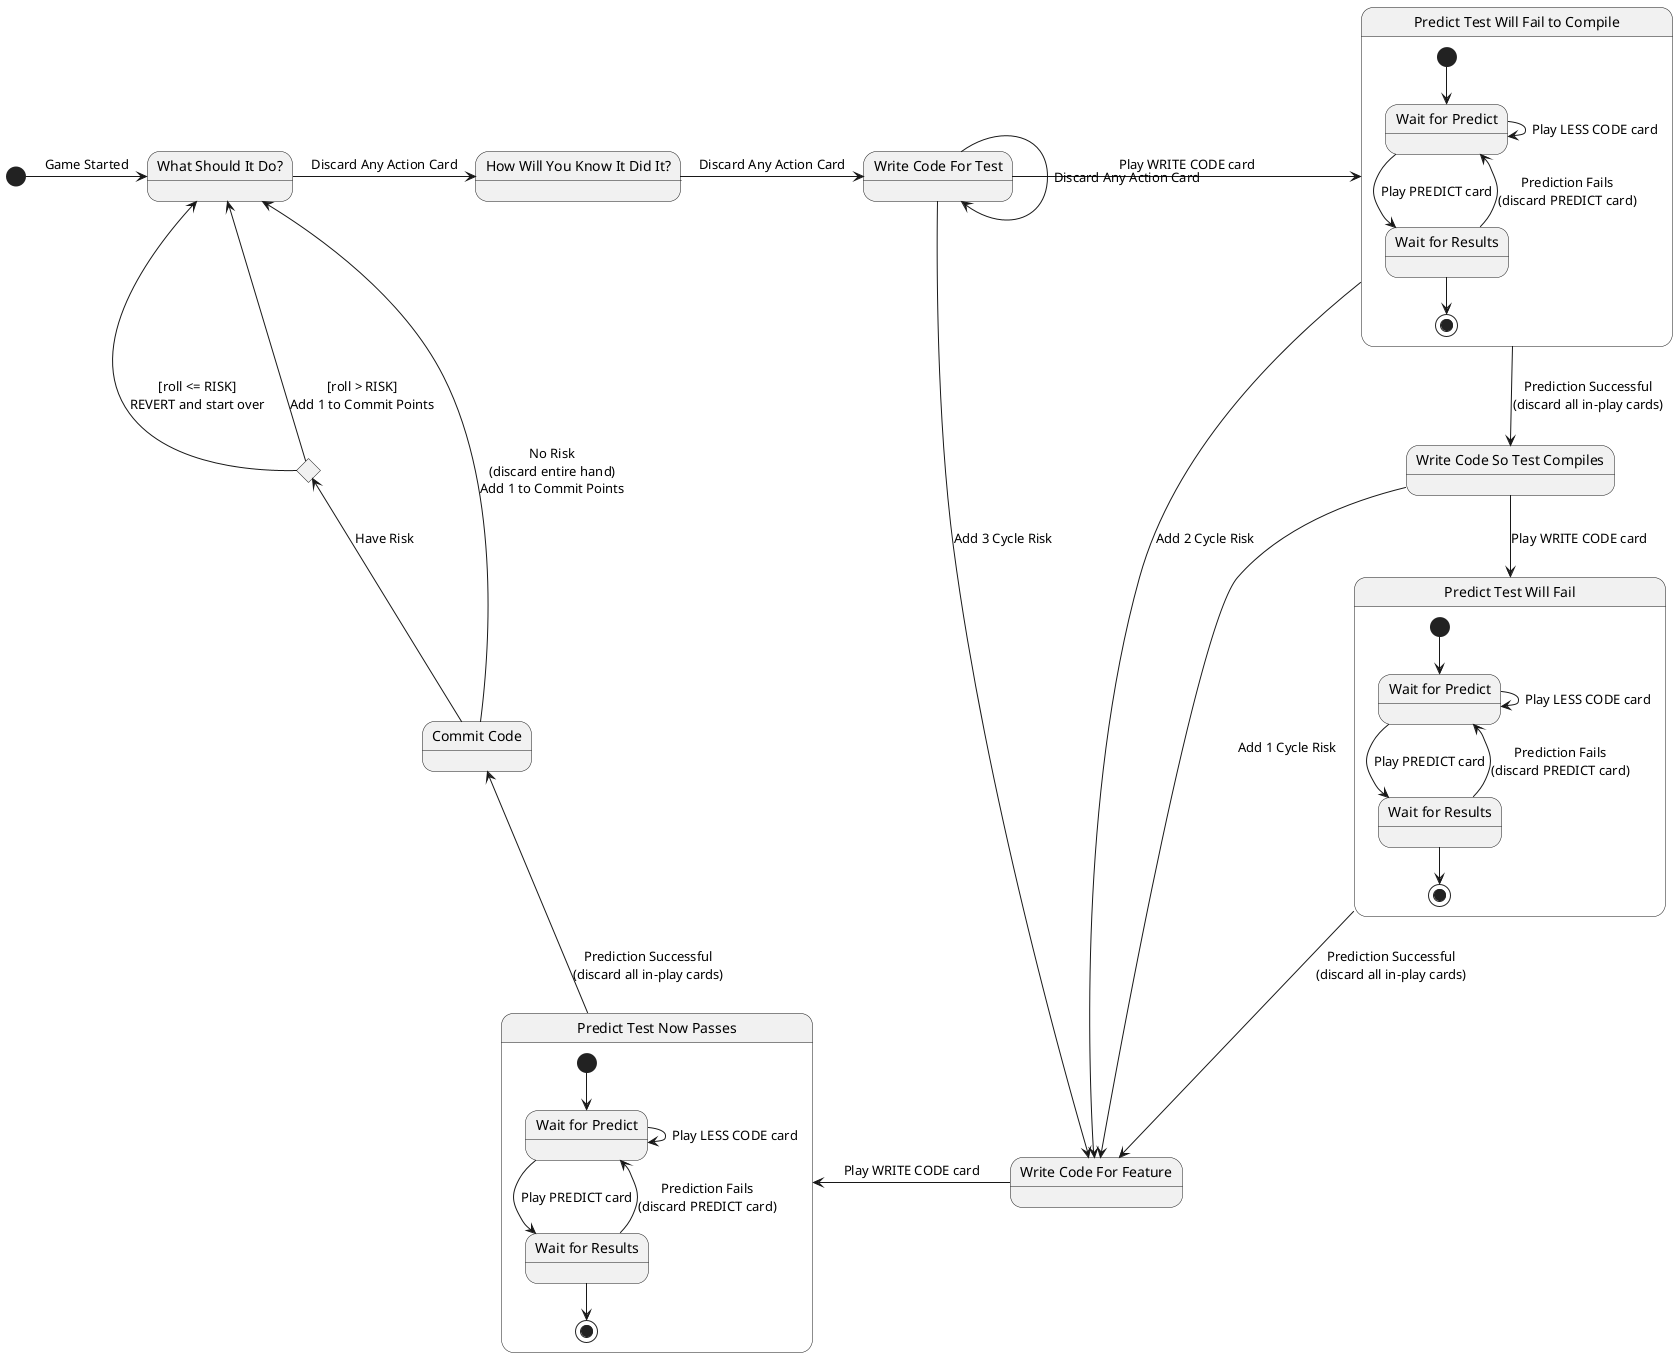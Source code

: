 @startuml

state "What Should It Do?" as what
state "How Will You Know It Did It?" as how
state "Write Code For Test" as for_test
state "Predict Test Will Fail to Compile" as predict_fail_compile
state "Write Code So Test Compiles" as test_compiles
state "Predict Test Will Fail" as predict_test_fail
state "Write Code For Feature" as for_feature
state "Predict Test Now Passes" as predict_test_passes
state "Commit Code" as commit_code

[*] -r-> what : Game Started

what -r-> how : Discard Any Action Card

how -r-> for_test : Discard Any Action Card

for_test -r-> predict_fail_compile : Play WRITE CODE card

for_test -d-> for_test: Discard Any Action Card

for_test --> for_feature : Add 3 Cycle Risk
state predict_fail_compile {
    state "Wait for Predict" as WaitForPredict2
    state "Wait for Results" as WaitForTestResults2
    [*] --> WaitForPredict2
    WaitForPredict2 --> WaitForPredict2 : Play LESS CODE card
    WaitForPredict2 --> WaitForTestResults2 : Play PREDICT card
    WaitForTestResults2 --> WaitForPredict2 : Prediction Fails\n(discard PREDICT card)
    WaitForTestResults2 --> [*]

}

predict_fail_compile --> for_feature : Add 2 Cycle Risk
predict_fail_compile --> test_compiles : Prediction Successful\n(discard all in-play cards)

test_compiles --> for_feature : Add 1 Cycle Risk
test_compiles --> predict_test_fail : Play WRITE CODE card

state predict_test_fail {
    state "Wait for Predict" as WaitForPredict4
    state "Wait for Results" as WaitForTestResults4
    [*] --> WaitForPredict4
    WaitForPredict4 --> WaitForPredict4 : Play LESS CODE card
    WaitForPredict4 --> WaitForTestResults4 : Play PREDICT card
    WaitForTestResults4 --> WaitForPredict4 : Prediction Fails\n(discard PREDICT card)
    WaitForTestResults4 --> [*]

}

predict_test_fail --> for_feature : Prediction Successful\n(discard all in-play cards)

for_feature -l-> predict_test_passes : Play WRITE CODE card

state predict_test_passes {
    state "Wait for Predict" as WaitForPredict5
    state "Wait for Results" as WaitForTestResults5
    [*] --> WaitForPredict5
    WaitForPredict5 --> WaitForPredict5 : Play LESS CODE card
    WaitForPredict5 --> WaitForTestResults5 : Play PREDICT card
    WaitForTestResults5 --> WaitForPredict5 : Prediction Fails\n(discard PREDICT card)
    WaitForTestResults5 --> [*]
}
    predict_test_passes -u-> commit_code : Prediction Successful\n(discard all in-play cards)

state evaluate_risk <<choice>>

commit_code -u-> what : No Risk\n(discard entire hand)\nAdd 1 to Commit Points
commit_code -u-> evaluate_risk : Have Risk

evaluate_risk -u-> what : [roll <= RISK]\nREVERT and start over
evaluate_risk -u-> what : [roll > RISK]\nAdd 1 to Commit Points



@enduml
